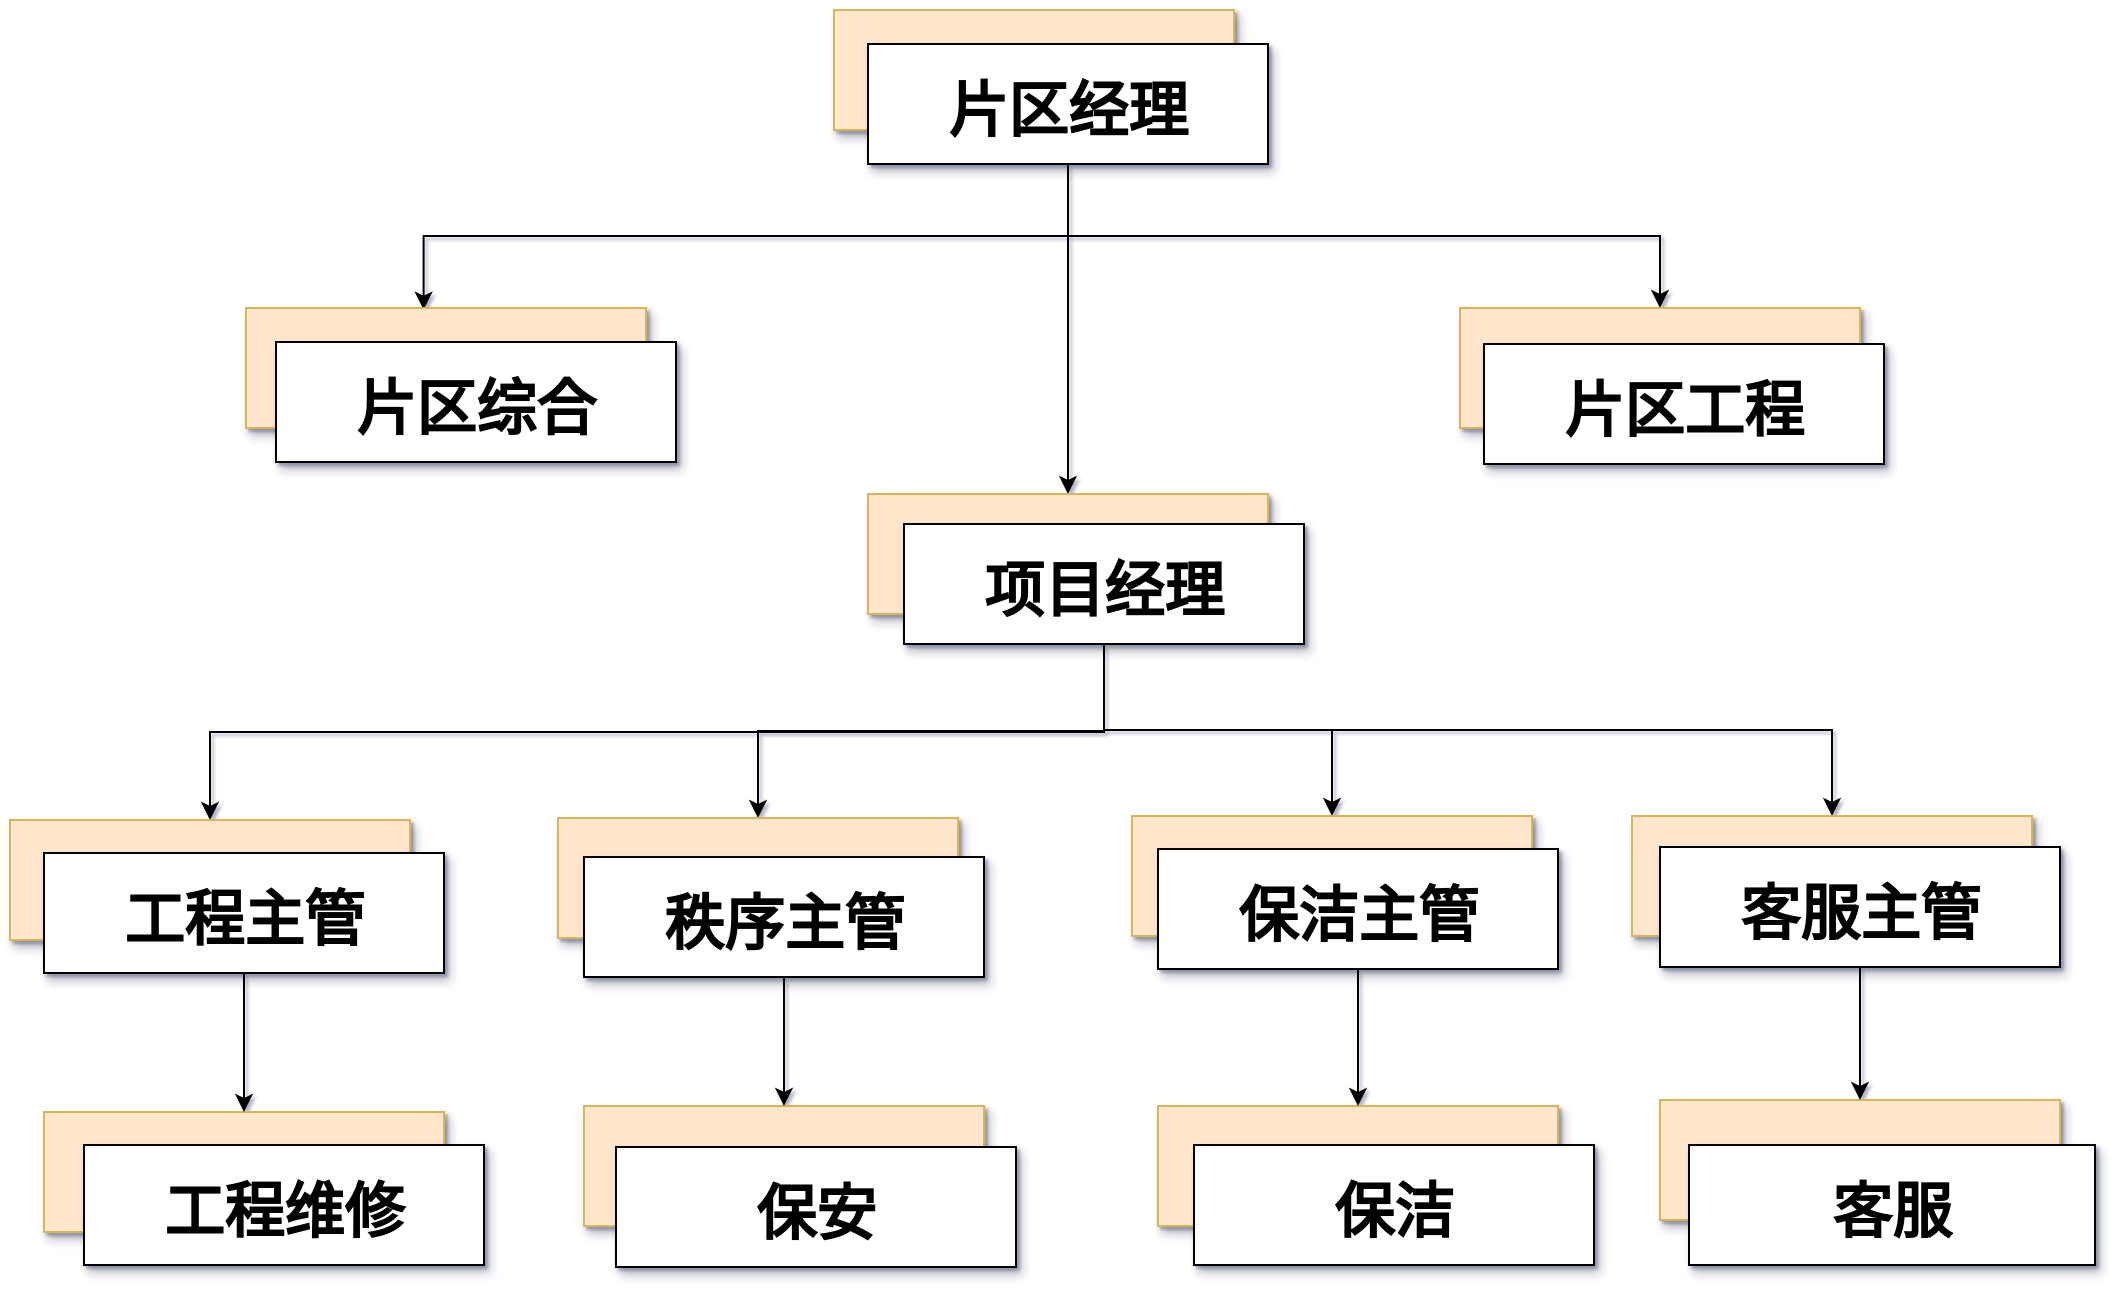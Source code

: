 <mxfile version="21.5.0" type="github">
  <diagram name="Page-1" id="97916047-d0de-89f5-080d-49f4d83e522f">
    <mxGraphModel dx="1434" dy="738" grid="0" gridSize="10" guides="1" tooltips="1" connect="1" arrows="1" fold="1" page="1" pageScale="1.5" pageWidth="1169" pageHeight="827" background="#ffffff" math="0" shadow="1">
      <root>
        <mxCell id="0" />
        <mxCell id="1" parent="0" />
        <mxCell id="2" value="" style="rounded=0;strokeColor=#d6b656;shadow=1;fontStyle=1;fontSize=30;labelBackgroundColor=none;fillColor=#FFE6CC;" parent="1" vertex="1">
          <mxGeometry x="725" y="233" width="200" height="60" as="geometry" />
        </mxCell>
        <mxCell id="IJZoDPEaOoHRBBa0FbE8-43" style="edgeStyle=orthogonalEdgeStyle;rounded=0;orthogonalLoop=1;jettySize=auto;html=1;entryX=0.444;entryY=0.014;entryDx=0;entryDy=0;entryPerimeter=0;exitX=0.5;exitY=1;exitDx=0;exitDy=0;" edge="1" parent="1" source="kt3ZQcMGdOJi0cYxaDXy-24" target="kt3ZQcMGdOJi0cYxaDXy-25">
          <mxGeometry relative="1" as="geometry" />
        </mxCell>
        <mxCell id="IJZoDPEaOoHRBBa0FbE8-44" style="edgeStyle=orthogonalEdgeStyle;rounded=0;orthogonalLoop=1;jettySize=auto;html=1;exitX=0.5;exitY=1;exitDx=0;exitDy=0;entryX=0.5;entryY=0;entryDx=0;entryDy=0;" edge="1" parent="1" source="kt3ZQcMGdOJi0cYxaDXy-24" target="kt3ZQcMGdOJi0cYxaDXy-29">
          <mxGeometry relative="1" as="geometry" />
        </mxCell>
        <mxCell id="IJZoDPEaOoHRBBa0FbE8-45" style="edgeStyle=orthogonalEdgeStyle;rounded=0;orthogonalLoop=1;jettySize=auto;html=1;" edge="1" parent="1" source="kt3ZQcMGdOJi0cYxaDXy-24" target="kt3ZQcMGdOJi0cYxaDXy-27">
          <mxGeometry relative="1" as="geometry" />
        </mxCell>
        <mxCell id="kt3ZQcMGdOJi0cYxaDXy-24" value="片区经理" style="rounded=0;shadow=1;fontStyle=1;fontSize=30;labelBackgroundColor=none;" parent="1" vertex="1">
          <mxGeometry x="742" y="250" width="200" height="60" as="geometry" />
        </mxCell>
        <mxCell id="kt3ZQcMGdOJi0cYxaDXy-25" value="" style="rounded=0;strokeColor=#d6b656;shadow=1;fontStyle=1;fontSize=30;labelBackgroundColor=none;fillColor=#FFE6CC;" parent="1" vertex="1">
          <mxGeometry x="431" y="382" width="200" height="60" as="geometry" />
        </mxCell>
        <mxCell id="kt3ZQcMGdOJi0cYxaDXy-26" value="片区综合" style="rounded=0;shadow=1;fontStyle=1;fontSize=30;labelBackgroundColor=none;" parent="1" vertex="1">
          <mxGeometry x="446" y="399" width="200" height="60" as="geometry" />
        </mxCell>
        <mxCell id="kt3ZQcMGdOJi0cYxaDXy-27" value="" style="rounded=0;strokeColor=#d6b656;shadow=1;fontStyle=1;fontSize=30;labelBackgroundColor=none;fillColor=#FFE6CC;" parent="1" vertex="1">
          <mxGeometry x="742" y="475" width="200" height="60" as="geometry" />
        </mxCell>
        <mxCell id="IJZoDPEaOoHRBBa0FbE8-46" style="edgeStyle=orthogonalEdgeStyle;rounded=0;orthogonalLoop=1;jettySize=auto;html=1;exitX=0.5;exitY=1;exitDx=0;exitDy=0;" edge="1" parent="1" source="kt3ZQcMGdOJi0cYxaDXy-28" target="kt3ZQcMGdOJi0cYxaDXy-31">
          <mxGeometry relative="1" as="geometry" />
        </mxCell>
        <mxCell id="IJZoDPEaOoHRBBa0FbE8-47" style="edgeStyle=orthogonalEdgeStyle;rounded=0;orthogonalLoop=1;jettySize=auto;html=1;" edge="1" parent="1" source="kt3ZQcMGdOJi0cYxaDXy-28" target="kt3ZQcMGdOJi0cYxaDXy-32">
          <mxGeometry relative="1" as="geometry" />
        </mxCell>
        <mxCell id="IJZoDPEaOoHRBBa0FbE8-48" style="edgeStyle=orthogonalEdgeStyle;rounded=0;orthogonalLoop=1;jettySize=auto;html=1;" edge="1" parent="1" source="kt3ZQcMGdOJi0cYxaDXy-28" target="kt3ZQcMGdOJi0cYxaDXy-33">
          <mxGeometry relative="1" as="geometry" />
        </mxCell>
        <mxCell id="IJZoDPEaOoHRBBa0FbE8-49" style="edgeStyle=orthogonalEdgeStyle;rounded=0;orthogonalLoop=1;jettySize=auto;html=1;entryX=0.5;entryY=0;entryDx=0;entryDy=0;exitX=0.5;exitY=1;exitDx=0;exitDy=0;" edge="1" parent="1" source="kt3ZQcMGdOJi0cYxaDXy-28" target="kt3ZQcMGdOJi0cYxaDXy-34">
          <mxGeometry relative="1" as="geometry" />
        </mxCell>
        <mxCell id="kt3ZQcMGdOJi0cYxaDXy-28" value="项目经理" style="rounded=0;shadow=1;fontStyle=1;fontSize=30;labelBackgroundColor=none;" parent="1" vertex="1">
          <mxGeometry x="760" y="490" width="200" height="60" as="geometry" />
        </mxCell>
        <mxCell id="kt3ZQcMGdOJi0cYxaDXy-29" value="" style="rounded=0;strokeColor=#d6b656;shadow=1;fontStyle=1;fontSize=30;labelBackgroundColor=none;fillColor=#FFE6CC;" parent="1" vertex="1">
          <mxGeometry x="1038" y="382" width="200" height="60" as="geometry" />
        </mxCell>
        <mxCell id="kt3ZQcMGdOJi0cYxaDXy-30" value="片区工程" style="rounded=0;shadow=1;fontStyle=1;fontSize=30;labelBackgroundColor=none;" parent="1" vertex="1">
          <mxGeometry x="1050" y="400" width="200" height="60" as="geometry" />
        </mxCell>
        <mxCell id="kt3ZQcMGdOJi0cYxaDXy-31" value="" style="rounded=0;strokeColor=#d6b656;shadow=1;fontStyle=1;fontSize=30;labelBackgroundColor=none;fillColor=#FFE6CC;" parent="1" vertex="1">
          <mxGeometry x="313" y="638" width="200" height="60" as="geometry" />
        </mxCell>
        <mxCell id="kt3ZQcMGdOJi0cYxaDXy-32" value="" style="rounded=0;strokeColor=#d6b656;shadow=1;fontStyle=1;fontSize=30;labelBackgroundColor=none;fillColor=#FFE6CC;" parent="1" vertex="1">
          <mxGeometry x="587" y="637" width="200" height="60" as="geometry" />
        </mxCell>
        <mxCell id="kt3ZQcMGdOJi0cYxaDXy-33" value="" style="rounded=0;strokeColor=#d6b656;shadow=1;fontStyle=1;fontSize=30;labelBackgroundColor=none;fillColor=#FFE6CC;" parent="1" vertex="1">
          <mxGeometry x="874" y="636" width="200" height="60" as="geometry" />
        </mxCell>
        <mxCell id="kt3ZQcMGdOJi0cYxaDXy-34" value="" style="rounded=0;strokeColor=#d6b656;shadow=1;fontStyle=1;fontSize=30;labelBackgroundColor=none;fillColor=#FFE6CC;" parent="1" vertex="1">
          <mxGeometry x="1124" y="636" width="200" height="60" as="geometry" />
        </mxCell>
        <mxCell id="kt3ZQcMGdOJi0cYxaDXy-35" value="" style="rounded=0;strokeColor=#d6b656;shadow=1;fontStyle=1;fontSize=30;labelBackgroundColor=none;fillColor=#FFE6CC;" parent="1" vertex="1">
          <mxGeometry x="330" y="784" width="200" height="60" as="geometry" />
        </mxCell>
        <mxCell id="kt3ZQcMGdOJi0cYxaDXy-36" value="" style="rounded=0;strokeColor=#d6b656;shadow=1;fontStyle=1;fontSize=30;labelBackgroundColor=none;fillColor=#FFE6CC;" parent="1" vertex="1">
          <mxGeometry x="600" y="781" width="200" height="60" as="geometry" />
        </mxCell>
        <mxCell id="IJZoDPEaOoHRBBa0FbE8-24" value="" style="rounded=0;strokeColor=#d6b656;shadow=1;fontStyle=1;fontSize=30;labelBackgroundColor=none;fillColor=#FFE6CC;" vertex="1" parent="1">
          <mxGeometry x="887" y="781" width="200" height="60" as="geometry" />
        </mxCell>
        <mxCell id="IJZoDPEaOoHRBBa0FbE8-25" value="" style="rounded=0;strokeColor=#d6b656;shadow=1;fontStyle=1;fontSize=30;labelBackgroundColor=none;fillColor=#FFE6CC;" vertex="1" parent="1">
          <mxGeometry x="1138" y="778" width="200" height="60" as="geometry" />
        </mxCell>
        <mxCell id="IJZoDPEaOoHRBBa0FbE8-50" style="edgeStyle=orthogonalEdgeStyle;rounded=0;orthogonalLoop=1;jettySize=auto;html=1;exitX=0.5;exitY=1;exitDx=0;exitDy=0;" edge="1" parent="1" source="IJZoDPEaOoHRBBa0FbE8-26" target="kt3ZQcMGdOJi0cYxaDXy-35">
          <mxGeometry relative="1" as="geometry" />
        </mxCell>
        <mxCell id="IJZoDPEaOoHRBBa0FbE8-26" value="工程主管" style="rounded=0;shadow=1;fontStyle=1;fontSize=30;labelBackgroundColor=none;" vertex="1" parent="1">
          <mxGeometry x="330" y="654.5" width="200" height="60" as="geometry" />
        </mxCell>
        <mxCell id="IJZoDPEaOoHRBBa0FbE8-51" style="edgeStyle=orthogonalEdgeStyle;rounded=0;orthogonalLoop=1;jettySize=auto;html=1;exitX=0.5;exitY=1;exitDx=0;exitDy=0;" edge="1" parent="1" source="IJZoDPEaOoHRBBa0FbE8-27" target="kt3ZQcMGdOJi0cYxaDXy-36">
          <mxGeometry relative="1" as="geometry" />
        </mxCell>
        <mxCell id="IJZoDPEaOoHRBBa0FbE8-27" value="秩序主管" style="rounded=0;shadow=1;fontStyle=1;fontSize=30;labelBackgroundColor=none;" vertex="1" parent="1">
          <mxGeometry x="600" y="656.5" width="200" height="60" as="geometry" />
        </mxCell>
        <mxCell id="IJZoDPEaOoHRBBa0FbE8-52" style="edgeStyle=orthogonalEdgeStyle;rounded=0;orthogonalLoop=1;jettySize=auto;html=1;exitX=0.5;exitY=1;exitDx=0;exitDy=0;" edge="1" parent="1" source="IJZoDPEaOoHRBBa0FbE8-28" target="IJZoDPEaOoHRBBa0FbE8-24">
          <mxGeometry relative="1" as="geometry" />
        </mxCell>
        <mxCell id="IJZoDPEaOoHRBBa0FbE8-28" value="保洁主管" style="rounded=0;shadow=1;fontStyle=1;fontSize=30;labelBackgroundColor=none;" vertex="1" parent="1">
          <mxGeometry x="887" y="652.5" width="200" height="60" as="geometry" />
        </mxCell>
        <mxCell id="IJZoDPEaOoHRBBa0FbE8-53" style="edgeStyle=orthogonalEdgeStyle;rounded=0;orthogonalLoop=1;jettySize=auto;html=1;exitX=0.5;exitY=1;exitDx=0;exitDy=0;entryX=0.5;entryY=0;entryDx=0;entryDy=0;" edge="1" parent="1" source="IJZoDPEaOoHRBBa0FbE8-29" target="IJZoDPEaOoHRBBa0FbE8-25">
          <mxGeometry relative="1" as="geometry" />
        </mxCell>
        <mxCell id="IJZoDPEaOoHRBBa0FbE8-29" value="客服主管" style="rounded=0;shadow=1;fontStyle=1;fontSize=30;labelBackgroundColor=none;" vertex="1" parent="1">
          <mxGeometry x="1138" y="651.5" width="200" height="60" as="geometry" />
        </mxCell>
        <mxCell id="IJZoDPEaOoHRBBa0FbE8-30" value="工程维修" style="rounded=0;shadow=1;fontStyle=1;fontSize=30;labelBackgroundColor=none;" vertex="1" parent="1">
          <mxGeometry x="350" y="800.5" width="200" height="60" as="geometry" />
        </mxCell>
        <mxCell id="IJZoDPEaOoHRBBa0FbE8-31" value="保安" style="rounded=0;shadow=1;fontStyle=1;fontSize=30;labelBackgroundColor=none;" vertex="1" parent="1">
          <mxGeometry x="616" y="801.5" width="200" height="60" as="geometry" />
        </mxCell>
        <mxCell id="IJZoDPEaOoHRBBa0FbE8-32" value="保洁" style="rounded=0;shadow=1;fontStyle=1;fontSize=30;labelBackgroundColor=none;" vertex="1" parent="1">
          <mxGeometry x="905" y="800.5" width="200" height="60" as="geometry" />
        </mxCell>
        <mxCell id="IJZoDPEaOoHRBBa0FbE8-33" value="客服" style="rounded=0;shadow=1;fontStyle=1;fontSize=30;labelBackgroundColor=none;" vertex="1" parent="1">
          <mxGeometry x="1152.5" y="800.5" width="203" height="60" as="geometry" />
        </mxCell>
      </root>
    </mxGraphModel>
  </diagram>
</mxfile>
